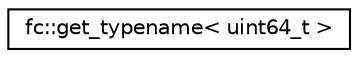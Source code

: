 digraph "Graphical Class Hierarchy"
{
  edge [fontname="Helvetica",fontsize="10",labelfontname="Helvetica",labelfontsize="10"];
  node [fontname="Helvetica",fontsize="10",shape=record];
  rankdir="LR";
  Node0 [label="fc::get_typename\< uint64_t \>",height=0.2,width=0.4,color="black", fillcolor="white", style="filled",URL="$structfc_1_1get__typename_3_01uint64__t_01_4.html"];
}
